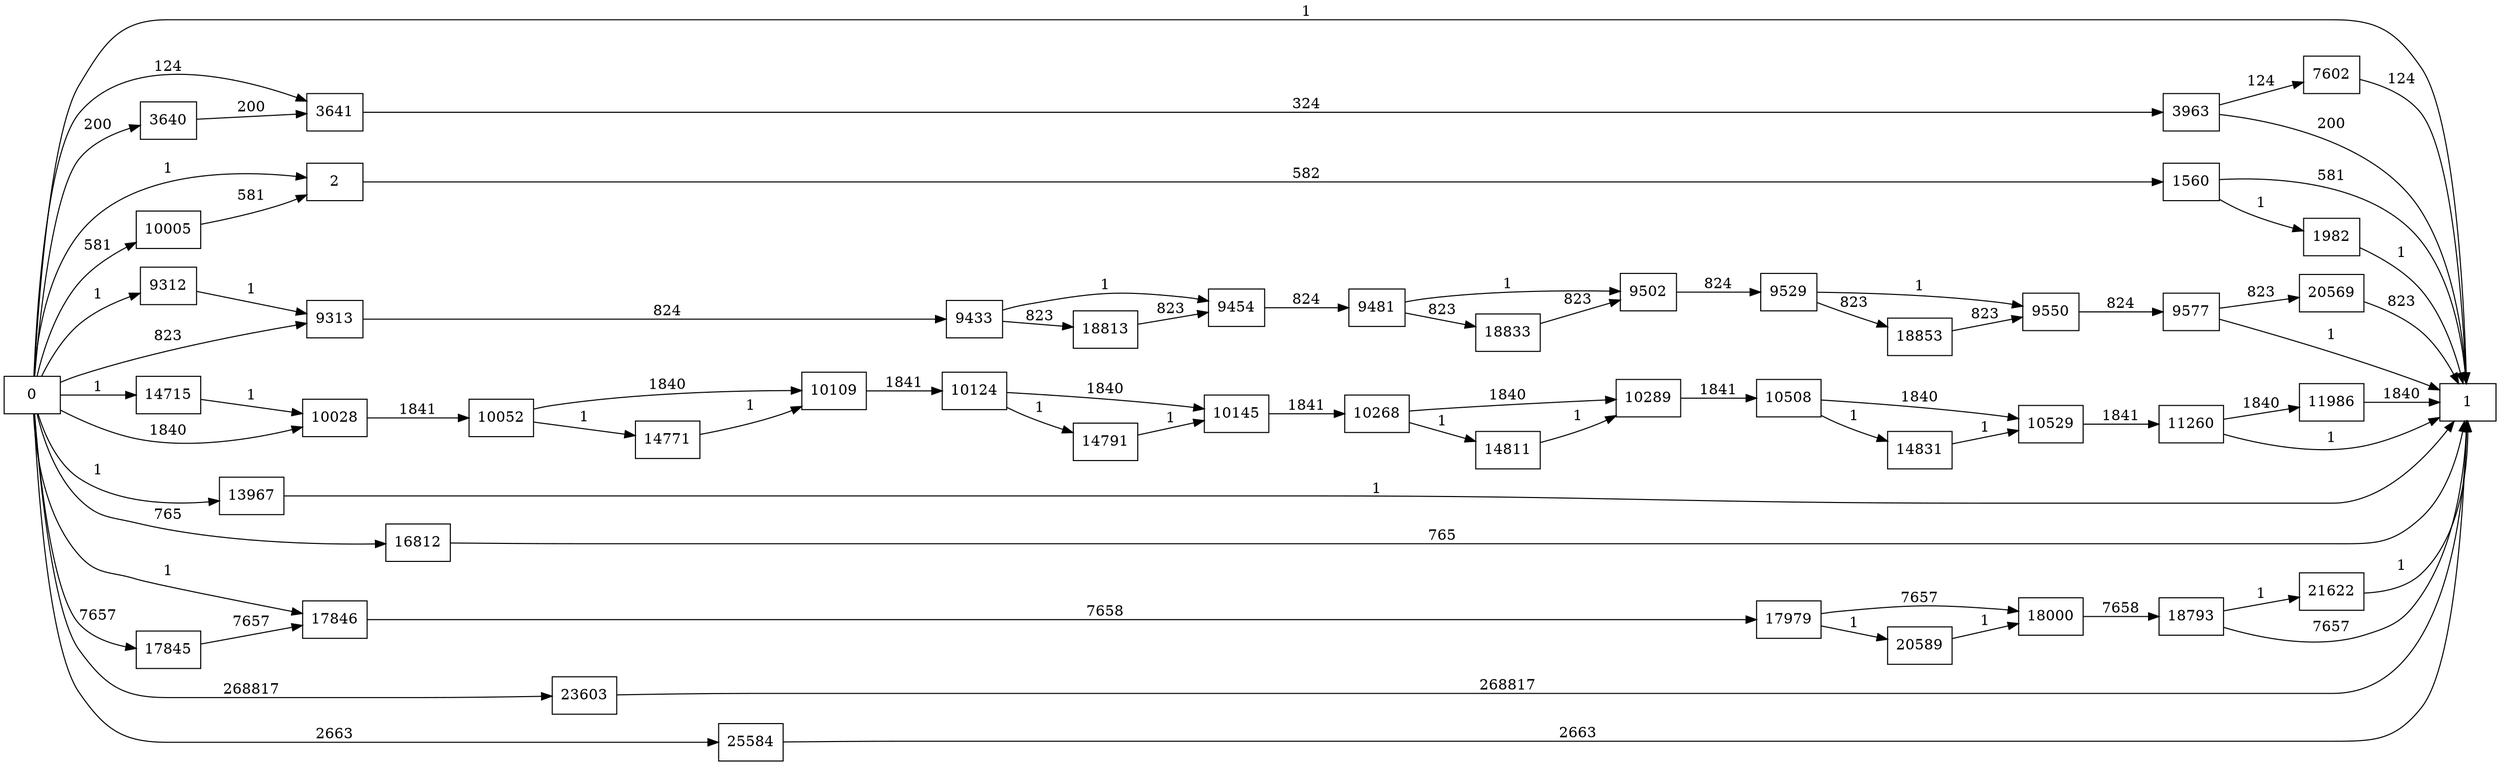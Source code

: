 digraph {
	graph [rankdir=LR]
	node [shape=rectangle]
	2 -> 1560 [label=582]
	1560 -> 1 [label=581]
	1560 -> 1982 [label=1]
	1982 -> 1 [label=1]
	3640 -> 3641 [label=200]
	3641 -> 3963 [label=324]
	3963 -> 1 [label=200]
	3963 -> 7602 [label=124]
	7602 -> 1 [label=124]
	9312 -> 9313 [label=1]
	9313 -> 9433 [label=824]
	9433 -> 9454 [label=1]
	9433 -> 18813 [label=823]
	9454 -> 9481 [label=824]
	9481 -> 9502 [label=1]
	9481 -> 18833 [label=823]
	9502 -> 9529 [label=824]
	9529 -> 9550 [label=1]
	9529 -> 18853 [label=823]
	9550 -> 9577 [label=824]
	9577 -> 1 [label=1]
	9577 -> 20569 [label=823]
	10005 -> 2 [label=581]
	10028 -> 10052 [label=1841]
	10052 -> 10109 [label=1840]
	10052 -> 14771 [label=1]
	10109 -> 10124 [label=1841]
	10124 -> 10145 [label=1840]
	10124 -> 14791 [label=1]
	10145 -> 10268 [label=1841]
	10268 -> 10289 [label=1840]
	10268 -> 14811 [label=1]
	10289 -> 10508 [label=1841]
	10508 -> 10529 [label=1840]
	10508 -> 14831 [label=1]
	10529 -> 11260 [label=1841]
	11260 -> 1 [label=1]
	11260 -> 11986 [label=1840]
	11986 -> 1 [label=1840]
	13967 -> 1 [label=1]
	14715 -> 10028 [label=1]
	14771 -> 10109 [label=1]
	14791 -> 10145 [label=1]
	14811 -> 10289 [label=1]
	14831 -> 10529 [label=1]
	16812 -> 1 [label=765]
	17845 -> 17846 [label=7657]
	17846 -> 17979 [label=7658]
	17979 -> 18000 [label=7657]
	17979 -> 20589 [label=1]
	18000 -> 18793 [label=7658]
	18793 -> 1 [label=7657]
	18793 -> 21622 [label=1]
	18813 -> 9454 [label=823]
	18833 -> 9502 [label=823]
	18853 -> 9550 [label=823]
	20569 -> 1 [label=823]
	20589 -> 18000 [label=1]
	21622 -> 1 [label=1]
	23603 -> 1 [label=268817]
	25584 -> 1 [label=2663]
	0 -> 2 [label=1]
	0 -> 3641 [label=124]
	0 -> 9313 [label=823]
	0 -> 17846 [label=1]
	0 -> 3640 [label=200]
	0 -> 1 [label=1]
	0 -> 9312 [label=1]
	0 -> 10005 [label=581]
	0 -> 10028 [label=1840]
	0 -> 13967 [label=1]
	0 -> 14715 [label=1]
	0 -> 16812 [label=765]
	0 -> 17845 [label=7657]
	0 -> 23603 [label=268817]
	0 -> 25584 [label=2663]
}
